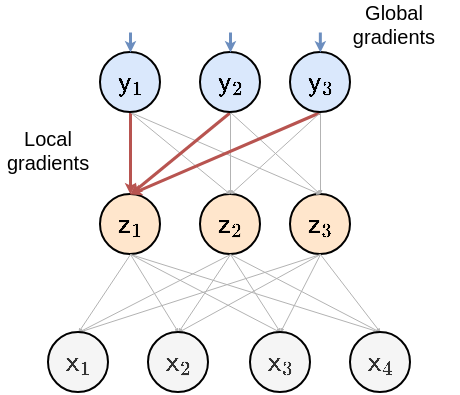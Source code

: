 <mxfile version="20.6.2" type="device"><diagram id="7wspHZpAWFyzO9Wrnaed" name="Page-1"><mxGraphModel dx="886" dy="648" grid="1" gridSize="10" guides="1" tooltips="1" connect="1" arrows="1" fold="1" page="1" pageScale="1" pageWidth="850" pageHeight="1100" math="1" shadow="0"><root><mxCell id="0"/><mxCell id="1" parent="0"/><mxCell id="0xE7gT8mEiWC2Hoqj_ea-69" value="&lt;font style=&quot;font-size: 10px;&quot;&gt;Local gradients&lt;/font&gt;" style="text;html=1;strokeColor=none;fillColor=none;align=center;verticalAlign=middle;whiteSpace=wrap;rounded=0;fontSize=10;" parent="1" vertex="1"><mxGeometry x="208" y="433" width="42" height="30" as="geometry"/></mxCell><mxCell id="roKsGAH-WR5mPMgbGOPv-1" value="\(\mathsf{z}_1\)" style="ellipse;whiteSpace=wrap;html=1;aspect=fixed;fillColor=#ffe6cc;strokeColor=#000000;" parent="1" vertex="1"><mxGeometry x="255" y="470" width="30" height="30" as="geometry"/></mxCell><mxCell id="roKsGAH-WR5mPMgbGOPv-4" value="\(\mathsf{z}_2\)" style="ellipse;whiteSpace=wrap;html=1;aspect=fixed;fillColor=#ffe6cc;strokeColor=#000000;" parent="1" vertex="1"><mxGeometry x="305" y="470" width="30" height="30" as="geometry"/></mxCell><mxCell id="roKsGAH-WR5mPMgbGOPv-5" value="\(\mathsf{z}_3\)" style="ellipse;whiteSpace=wrap;html=1;aspect=fixed;fillColor=#ffe6cc;strokeColor=#000000;" parent="1" vertex="1"><mxGeometry x="350" y="470" width="30" height="30" as="geometry"/></mxCell><mxCell id="roKsGAH-WR5mPMgbGOPv-11" style="rounded=0;orthogonalLoop=1;jettySize=auto;html=1;exitX=0.5;exitY=1;exitDx=0;exitDy=0;entryX=0.5;entryY=0;entryDx=0;entryDy=0;endSize=1;startSize=1;fillColor=#f8cecc;strokeColor=#b85450;strokeWidth=1.5;" parent="1" source="roKsGAH-WR5mPMgbGOPv-7" target="roKsGAH-WR5mPMgbGOPv-1" edge="1"><mxGeometry relative="1" as="geometry"/></mxCell><mxCell id="roKsGAH-WR5mPMgbGOPv-15" style="edgeStyle=none;rounded=0;orthogonalLoop=1;jettySize=auto;html=1;exitX=0.5;exitY=1;exitDx=0;exitDy=0;entryX=0.5;entryY=0;entryDx=0;entryDy=0;startSize=1;endSize=1;strokeColor=#B3B3B3;strokeWidth=0.5;" parent="1" source="roKsGAH-WR5mPMgbGOPv-7" target="roKsGAH-WR5mPMgbGOPv-4" edge="1"><mxGeometry relative="1" as="geometry"/></mxCell><mxCell id="roKsGAH-WR5mPMgbGOPv-16" style="edgeStyle=none;rounded=0;orthogonalLoop=1;jettySize=auto;html=1;exitX=0.5;exitY=1;exitDx=0;exitDy=0;entryX=0.5;entryY=0;entryDx=0;entryDy=0;startSize=1;endSize=1;strokeColor=#B3B3B3;strokeWidth=0.5;" parent="1" source="roKsGAH-WR5mPMgbGOPv-7" target="roKsGAH-WR5mPMgbGOPv-5" edge="1"><mxGeometry relative="1" as="geometry"/></mxCell><mxCell id="roKsGAH-WR5mPMgbGOPv-7" value="\(\mathsf{y}_1\)" style="ellipse;whiteSpace=wrap;html=1;aspect=fixed;fillColor=#dae8fc;strokeColor=default;" parent="1" vertex="1"><mxGeometry x="255" y="399" width="30" height="30" as="geometry"/></mxCell><mxCell id="roKsGAH-WR5mPMgbGOPv-12" style="edgeStyle=none;rounded=0;orthogonalLoop=1;jettySize=auto;html=1;exitX=0.5;exitY=1;exitDx=0;exitDy=0;startSize=1;endSize=1;entryX=0.5;entryY=0;entryDx=0;entryDy=0;fillColor=#f8cecc;strokeColor=#b85450;strokeWidth=1.5;" parent="1" source="roKsGAH-WR5mPMgbGOPv-8" target="roKsGAH-WR5mPMgbGOPv-1" edge="1"><mxGeometry relative="1" as="geometry"><mxPoint x="255" y="459" as="targetPoint"/></mxGeometry></mxCell><mxCell id="roKsGAH-WR5mPMgbGOPv-18" style="edgeStyle=none;rounded=0;orthogonalLoop=1;jettySize=auto;html=1;exitX=0.5;exitY=1;exitDx=0;exitDy=0;entryX=0.5;entryY=0;entryDx=0;entryDy=0;startSize=1;endSize=1;strokeColor=#B3B3B3;strokeWidth=0.5;" parent="1" source="roKsGAH-WR5mPMgbGOPv-8" target="roKsGAH-WR5mPMgbGOPv-4" edge="1"><mxGeometry relative="1" as="geometry"/></mxCell><mxCell id="roKsGAH-WR5mPMgbGOPv-19" style="edgeStyle=none;rounded=0;orthogonalLoop=1;jettySize=auto;html=1;exitX=0.5;exitY=1;exitDx=0;exitDy=0;startSize=1;endSize=1;strokeColor=#B3B3B3;strokeWidth=0.5;entryX=0.5;entryY=0;entryDx=0;entryDy=0;" parent="1" source="roKsGAH-WR5mPMgbGOPv-8" target="roKsGAH-WR5mPMgbGOPv-5" edge="1"><mxGeometry relative="1" as="geometry"><mxPoint x="335" y="459" as="targetPoint"/></mxGeometry></mxCell><mxCell id="roKsGAH-WR5mPMgbGOPv-8" value="\(\mathsf{y}_2\)" style="ellipse;whiteSpace=wrap;html=1;aspect=fixed;fillColor=#dae8fc;strokeColor=#000000;" parent="1" vertex="1"><mxGeometry x="305" y="399" width="30" height="30" as="geometry"/></mxCell><mxCell id="roKsGAH-WR5mPMgbGOPv-14" style="edgeStyle=none;rounded=0;orthogonalLoop=1;jettySize=auto;html=1;exitX=0.5;exitY=1;exitDx=0;exitDy=0;entryX=0.5;entryY=0;entryDx=0;entryDy=0;startSize=1;endSize=1;fillColor=#f8cecc;strokeColor=#b85450;strokeWidth=1.5;" parent="1" source="roKsGAH-WR5mPMgbGOPv-9" target="roKsGAH-WR5mPMgbGOPv-1" edge="1"><mxGeometry relative="1" as="geometry"/></mxCell><mxCell id="roKsGAH-WR5mPMgbGOPv-22" style="edgeStyle=none;rounded=0;orthogonalLoop=1;jettySize=auto;html=1;exitX=0.5;exitY=1;exitDx=0;exitDy=0;entryX=0.5;entryY=0;entryDx=0;entryDy=0;startSize=1;endSize=1;strokeColor=#B3B3B3;strokeWidth=0.5;" parent="1" source="roKsGAH-WR5mPMgbGOPv-9" target="roKsGAH-WR5mPMgbGOPv-4" edge="1"><mxGeometry relative="1" as="geometry"/></mxCell><mxCell id="roKsGAH-WR5mPMgbGOPv-23" style="edgeStyle=none;rounded=0;orthogonalLoop=1;jettySize=auto;html=1;exitX=0.5;exitY=1;exitDx=0;exitDy=0;startSize=1;endSize=1;strokeColor=#B3B3B3;strokeWidth=0.5;entryX=0.5;entryY=0;entryDx=0;entryDy=0;" parent="1" source="roKsGAH-WR5mPMgbGOPv-9" target="roKsGAH-WR5mPMgbGOPv-5" edge="1"><mxGeometry relative="1" as="geometry"><mxPoint x="335" y="459" as="targetPoint"/></mxGeometry></mxCell><mxCell id="roKsGAH-WR5mPMgbGOPv-9" value="\(\mathsf{y}_3\)" style="ellipse;whiteSpace=wrap;html=1;aspect=fixed;fillColor=#dae8fc;strokeColor=default;" parent="1" vertex="1"><mxGeometry x="350" y="399" width="30" height="30" as="geometry"/></mxCell><mxCell id="roKsGAH-WR5mPMgbGOPv-30" value="" style="endArrow=none;html=1;rounded=0;startSize=1;endSize=1;strokeColor=#6c8ebf;strokeWidth=1.5;exitX=0.5;exitY=0;exitDx=0;exitDy=0;startArrow=classic;startFill=1;endFill=0;fillColor=#dae8fc;" parent="1" source="roKsGAH-WR5mPMgbGOPv-7" edge="1"><mxGeometry width="50" height="50" relative="1" as="geometry"><mxPoint x="239" y="439" as="sourcePoint"/><mxPoint x="270" y="389" as="targetPoint"/></mxGeometry></mxCell><mxCell id="roKsGAH-WR5mPMgbGOPv-35" value="" style="endArrow=none;html=1;rounded=0;startSize=1;endSize=1;strokeColor=#6c8ebf;strokeWidth=1.5;exitX=0.5;exitY=0;exitDx=0;exitDy=0;startArrow=classic;startFill=1;endFill=0;fillColor=#dae8fc;" parent="1" edge="1"><mxGeometry width="50" height="50" relative="1" as="geometry"><mxPoint x="320" y="399" as="sourcePoint"/><mxPoint x="320" y="389" as="targetPoint"/></mxGeometry></mxCell><mxCell id="roKsGAH-WR5mPMgbGOPv-36" value="" style="endArrow=none;html=1;rounded=0;startSize=1;endSize=1;strokeColor=#6c8ebf;strokeWidth=1.5;exitX=0.5;exitY=0;exitDx=0;exitDy=0;startArrow=classic;startFill=1;endFill=0;fillColor=#dae8fc;" parent="1" edge="1"><mxGeometry width="50" height="50" relative="1" as="geometry"><mxPoint x="364.92" y="399" as="sourcePoint"/><mxPoint x="364.92" y="389" as="targetPoint"/></mxGeometry></mxCell><mxCell id="roKsGAH-WR5mPMgbGOPv-37" value="&lt;font style=&quot;font-size: 10px;&quot;&gt;Global gradients&lt;/font&gt;" style="text;html=1;strokeColor=none;fillColor=none;align=center;verticalAlign=middle;whiteSpace=wrap;rounded=0;fontSize=8;" parent="1" vertex="1"><mxGeometry x="380" y="373" width="44" height="24" as="geometry"/></mxCell><mxCell id="Ym-R1RgZ4Zl47CiXesyf-6" style="rounded=0;orthogonalLoop=1;jettySize=auto;html=1;exitX=0.5;exitY=0;exitDx=0;exitDy=0;entryX=0.5;entryY=1;entryDx=0;entryDy=0;strokeWidth=0.5;endSize=1;startSize=1;strokeColor=#B3B3B3;fillColor=#f5f5f5;startArrow=classic;startFill=1;endArrow=none;endFill=0;" parent="1" source="Ym-R1RgZ4Zl47CiXesyf-2" target="roKsGAH-WR5mPMgbGOPv-1" edge="1"><mxGeometry relative="1" as="geometry"/></mxCell><mxCell id="Ym-R1RgZ4Zl47CiXesyf-7" style="edgeStyle=none;rounded=0;orthogonalLoop=1;jettySize=auto;html=1;exitX=0.5;exitY=0;exitDx=0;exitDy=0;entryX=0.5;entryY=1;entryDx=0;entryDy=0;strokeWidth=0.5;endSize=1;startSize=1;strokeColor=#B3B3B3;fillColor=#f5f5f5;startArrow=classic;startFill=1;endArrow=none;endFill=0;" parent="1" source="Ym-R1RgZ4Zl47CiXesyf-2" target="roKsGAH-WR5mPMgbGOPv-4" edge="1"><mxGeometry relative="1" as="geometry"/></mxCell><mxCell id="Ym-R1RgZ4Zl47CiXesyf-8" style="edgeStyle=none;rounded=0;orthogonalLoop=1;jettySize=auto;html=1;exitX=0.5;exitY=0;exitDx=0;exitDy=0;entryX=0.5;entryY=1;entryDx=0;entryDy=0;strokeWidth=0.5;endSize=1;startSize=1;strokeColor=#B3B3B3;fillColor=#f5f5f5;startArrow=classic;startFill=1;endArrow=none;endFill=0;" parent="1" source="Ym-R1RgZ4Zl47CiXesyf-2" target="roKsGAH-WR5mPMgbGOPv-5" edge="1"><mxGeometry relative="1" as="geometry"/></mxCell><mxCell id="Ym-R1RgZ4Zl47CiXesyf-2" value="\(\mathsf{x}_1\)" style="ellipse;whiteSpace=wrap;html=1;aspect=fixed;fillColor=#f5f5f5;strokeColor=#000000;fontColor=#333333;" parent="1" vertex="1"><mxGeometry x="229" y="539" width="30" height="30" as="geometry"/></mxCell><mxCell id="Ym-R1RgZ4Zl47CiXesyf-13" style="edgeStyle=none;rounded=0;orthogonalLoop=1;jettySize=auto;html=1;exitX=0.5;exitY=0;exitDx=0;exitDy=0;entryX=0.5;entryY=1;entryDx=0;entryDy=0;strokeWidth=0.5;endSize=1;startSize=1;strokeColor=#B3B3B3;fillColor=#f5f5f5;startArrow=classic;startFill=1;endArrow=none;endFill=0;" parent="1" source="Ym-R1RgZ4Zl47CiXesyf-3" target="roKsGAH-WR5mPMgbGOPv-1" edge="1"><mxGeometry relative="1" as="geometry"/></mxCell><mxCell id="Ym-R1RgZ4Zl47CiXesyf-16" style="edgeStyle=none;rounded=0;orthogonalLoop=1;jettySize=auto;html=1;exitX=0.5;exitY=0;exitDx=0;exitDy=0;entryX=0.5;entryY=1;entryDx=0;entryDy=0;strokeWidth=0.5;endSize=1;startSize=1;strokeColor=#B3B3B3;fillColor=#f5f5f5;startArrow=classic;startFill=1;endArrow=none;endFill=0;" parent="1" source="Ym-R1RgZ4Zl47CiXesyf-3" target="roKsGAH-WR5mPMgbGOPv-4" edge="1"><mxGeometry relative="1" as="geometry"/></mxCell><mxCell id="Ym-R1RgZ4Zl47CiXesyf-17" style="edgeStyle=none;rounded=0;orthogonalLoop=1;jettySize=auto;html=1;exitX=0.5;exitY=0;exitDx=0;exitDy=0;entryX=0.5;entryY=1;entryDx=0;entryDy=0;strokeWidth=0.5;endSize=1;startSize=1;strokeColor=#B3B3B3;fillColor=#f5f5f5;startArrow=classic;startFill=1;endArrow=none;endFill=0;" parent="1" source="Ym-R1RgZ4Zl47CiXesyf-3" target="roKsGAH-WR5mPMgbGOPv-5" edge="1"><mxGeometry relative="1" as="geometry"/></mxCell><mxCell id="Ym-R1RgZ4Zl47CiXesyf-3" value="\(\mathsf{x}_2\)" style="ellipse;whiteSpace=wrap;html=1;aspect=fixed;fillColor=#f5f5f5;strokeColor=#000000;fontColor=#333333;" parent="1" vertex="1"><mxGeometry x="279" y="539" width="30" height="30" as="geometry"/></mxCell><mxCell id="Ym-R1RgZ4Zl47CiXesyf-18" style="edgeStyle=none;rounded=0;orthogonalLoop=1;jettySize=auto;html=1;exitX=0.5;exitY=0;exitDx=0;exitDy=0;entryX=0.5;entryY=1;entryDx=0;entryDy=0;strokeWidth=0.5;endSize=1;startSize=1;strokeColor=#B3B3B3;fillColor=#f5f5f5;startArrow=classic;startFill=1;endArrow=none;endFill=0;" parent="1" source="Ym-R1RgZ4Zl47CiXesyf-4" target="roKsGAH-WR5mPMgbGOPv-4" edge="1"><mxGeometry relative="1" as="geometry"/></mxCell><mxCell id="Ym-R1RgZ4Zl47CiXesyf-19" style="edgeStyle=none;rounded=0;orthogonalLoop=1;jettySize=auto;html=1;exitX=0.5;exitY=0;exitDx=0;exitDy=0;entryX=0.5;entryY=1;entryDx=0;entryDy=0;strokeWidth=0.5;endSize=1;startSize=1;strokeColor=#B3B3B3;fillColor=#f5f5f5;startArrow=classic;startFill=1;endArrow=none;endFill=0;" parent="1" source="Ym-R1RgZ4Zl47CiXesyf-4" target="roKsGAH-WR5mPMgbGOPv-1" edge="1"><mxGeometry relative="1" as="geometry"/></mxCell><mxCell id="Ym-R1RgZ4Zl47CiXesyf-20" style="edgeStyle=none;rounded=0;orthogonalLoop=1;jettySize=auto;html=1;exitX=0.5;exitY=0;exitDx=0;exitDy=0;entryX=0.5;entryY=1;entryDx=0;entryDy=0;strokeWidth=0.5;endSize=1;startSize=1;strokeColor=#B3B3B3;fillColor=#f5f5f5;startArrow=classic;startFill=1;endArrow=none;endFill=0;" parent="1" source="Ym-R1RgZ4Zl47CiXesyf-4" target="roKsGAH-WR5mPMgbGOPv-5" edge="1"><mxGeometry relative="1" as="geometry"/></mxCell><mxCell id="Ym-R1RgZ4Zl47CiXesyf-4" value="\(\mathsf{x}_3\)" style="ellipse;whiteSpace=wrap;html=1;aspect=fixed;fillColor=#f5f5f5;strokeColor=#000000;fontColor=#333333;" parent="1" vertex="1"><mxGeometry x="330" y="539" width="30" height="30" as="geometry"/></mxCell><mxCell id="Ym-R1RgZ4Zl47CiXesyf-21" style="edgeStyle=none;rounded=0;orthogonalLoop=1;jettySize=auto;html=1;exitX=0.5;exitY=0;exitDx=0;exitDy=0;entryX=0.5;entryY=1;entryDx=0;entryDy=0;strokeWidth=0.5;endSize=1;startSize=1;strokeColor=#B3B3B3;fillColor=#f5f5f5;startArrow=classic;startFill=1;endArrow=none;endFill=0;" parent="1" source="Ym-R1RgZ4Zl47CiXesyf-5" target="roKsGAH-WR5mPMgbGOPv-5" edge="1"><mxGeometry relative="1" as="geometry"/></mxCell><mxCell id="Ym-R1RgZ4Zl47CiXesyf-22" style="edgeStyle=none;rounded=0;orthogonalLoop=1;jettySize=auto;html=1;exitX=0.5;exitY=0;exitDx=0;exitDy=0;entryX=0.5;entryY=1;entryDx=0;entryDy=0;strokeWidth=0.5;endSize=1;startSize=1;strokeColor=#B3B3B3;fillColor=#f5f5f5;startArrow=classic;startFill=1;endArrow=none;endFill=0;" parent="1" source="Ym-R1RgZ4Zl47CiXesyf-5" target="roKsGAH-WR5mPMgbGOPv-4" edge="1"><mxGeometry relative="1" as="geometry"/></mxCell><mxCell id="Ym-R1RgZ4Zl47CiXesyf-23" style="edgeStyle=none;rounded=0;orthogonalLoop=1;jettySize=auto;html=1;exitX=0.5;exitY=0;exitDx=0;exitDy=0;entryX=0.5;entryY=1;entryDx=0;entryDy=0;strokeWidth=0.5;endSize=1;startSize=1;strokeColor=#B3B3B3;fillColor=#f5f5f5;startArrow=classic;startFill=1;endArrow=none;endFill=0;" parent="1" source="Ym-R1RgZ4Zl47CiXesyf-5" target="roKsGAH-WR5mPMgbGOPv-1" edge="1"><mxGeometry relative="1" as="geometry"/></mxCell><mxCell id="Ym-R1RgZ4Zl47CiXesyf-5" value="\(\mathsf{x}_4\)" style="ellipse;whiteSpace=wrap;html=1;aspect=fixed;fillColor=#f5f5f5;strokeColor=#000000;fontColor=#333333;" parent="1" vertex="1"><mxGeometry x="380" y="539" width="30" height="30" as="geometry"/></mxCell></root></mxGraphModel></diagram></mxfile>